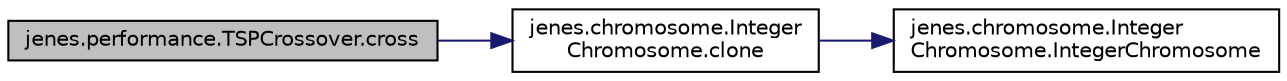 digraph "jenes.performance.TSPCrossover.cross"
{
  edge [fontname="Helvetica",fontsize="10",labelfontname="Helvetica",labelfontsize="10"];
  node [fontname="Helvetica",fontsize="10",shape=record];
  rankdir="LR";
  Node1 [label="jenes.performance.TSPCrossover.cross",height=0.2,width=0.4,color="black", fillcolor="grey75", style="filled" fontcolor="black"];
  Node1 -> Node2 [color="midnightblue",fontsize="10",style="solid",fontname="Helvetica"];
  Node2 [label="jenes.chromosome.Integer\lChromosome.clone",height=0.2,width=0.4,color="black", fillcolor="white", style="filled",URL="$classjenes_1_1chromosome_1_1_integer_chromosome.html#a9189b20273989ee1e83aa21ca11a982d"];
  Node2 -> Node3 [color="midnightblue",fontsize="10",style="solid",fontname="Helvetica"];
  Node3 [label="jenes.chromosome.Integer\lChromosome.IntegerChromosome",height=0.2,width=0.4,color="black", fillcolor="white", style="filled",URL="$classjenes_1_1chromosome_1_1_integer_chromosome.html#a10f477c2c6fb3893a0fc331a933e5b39"];
}
